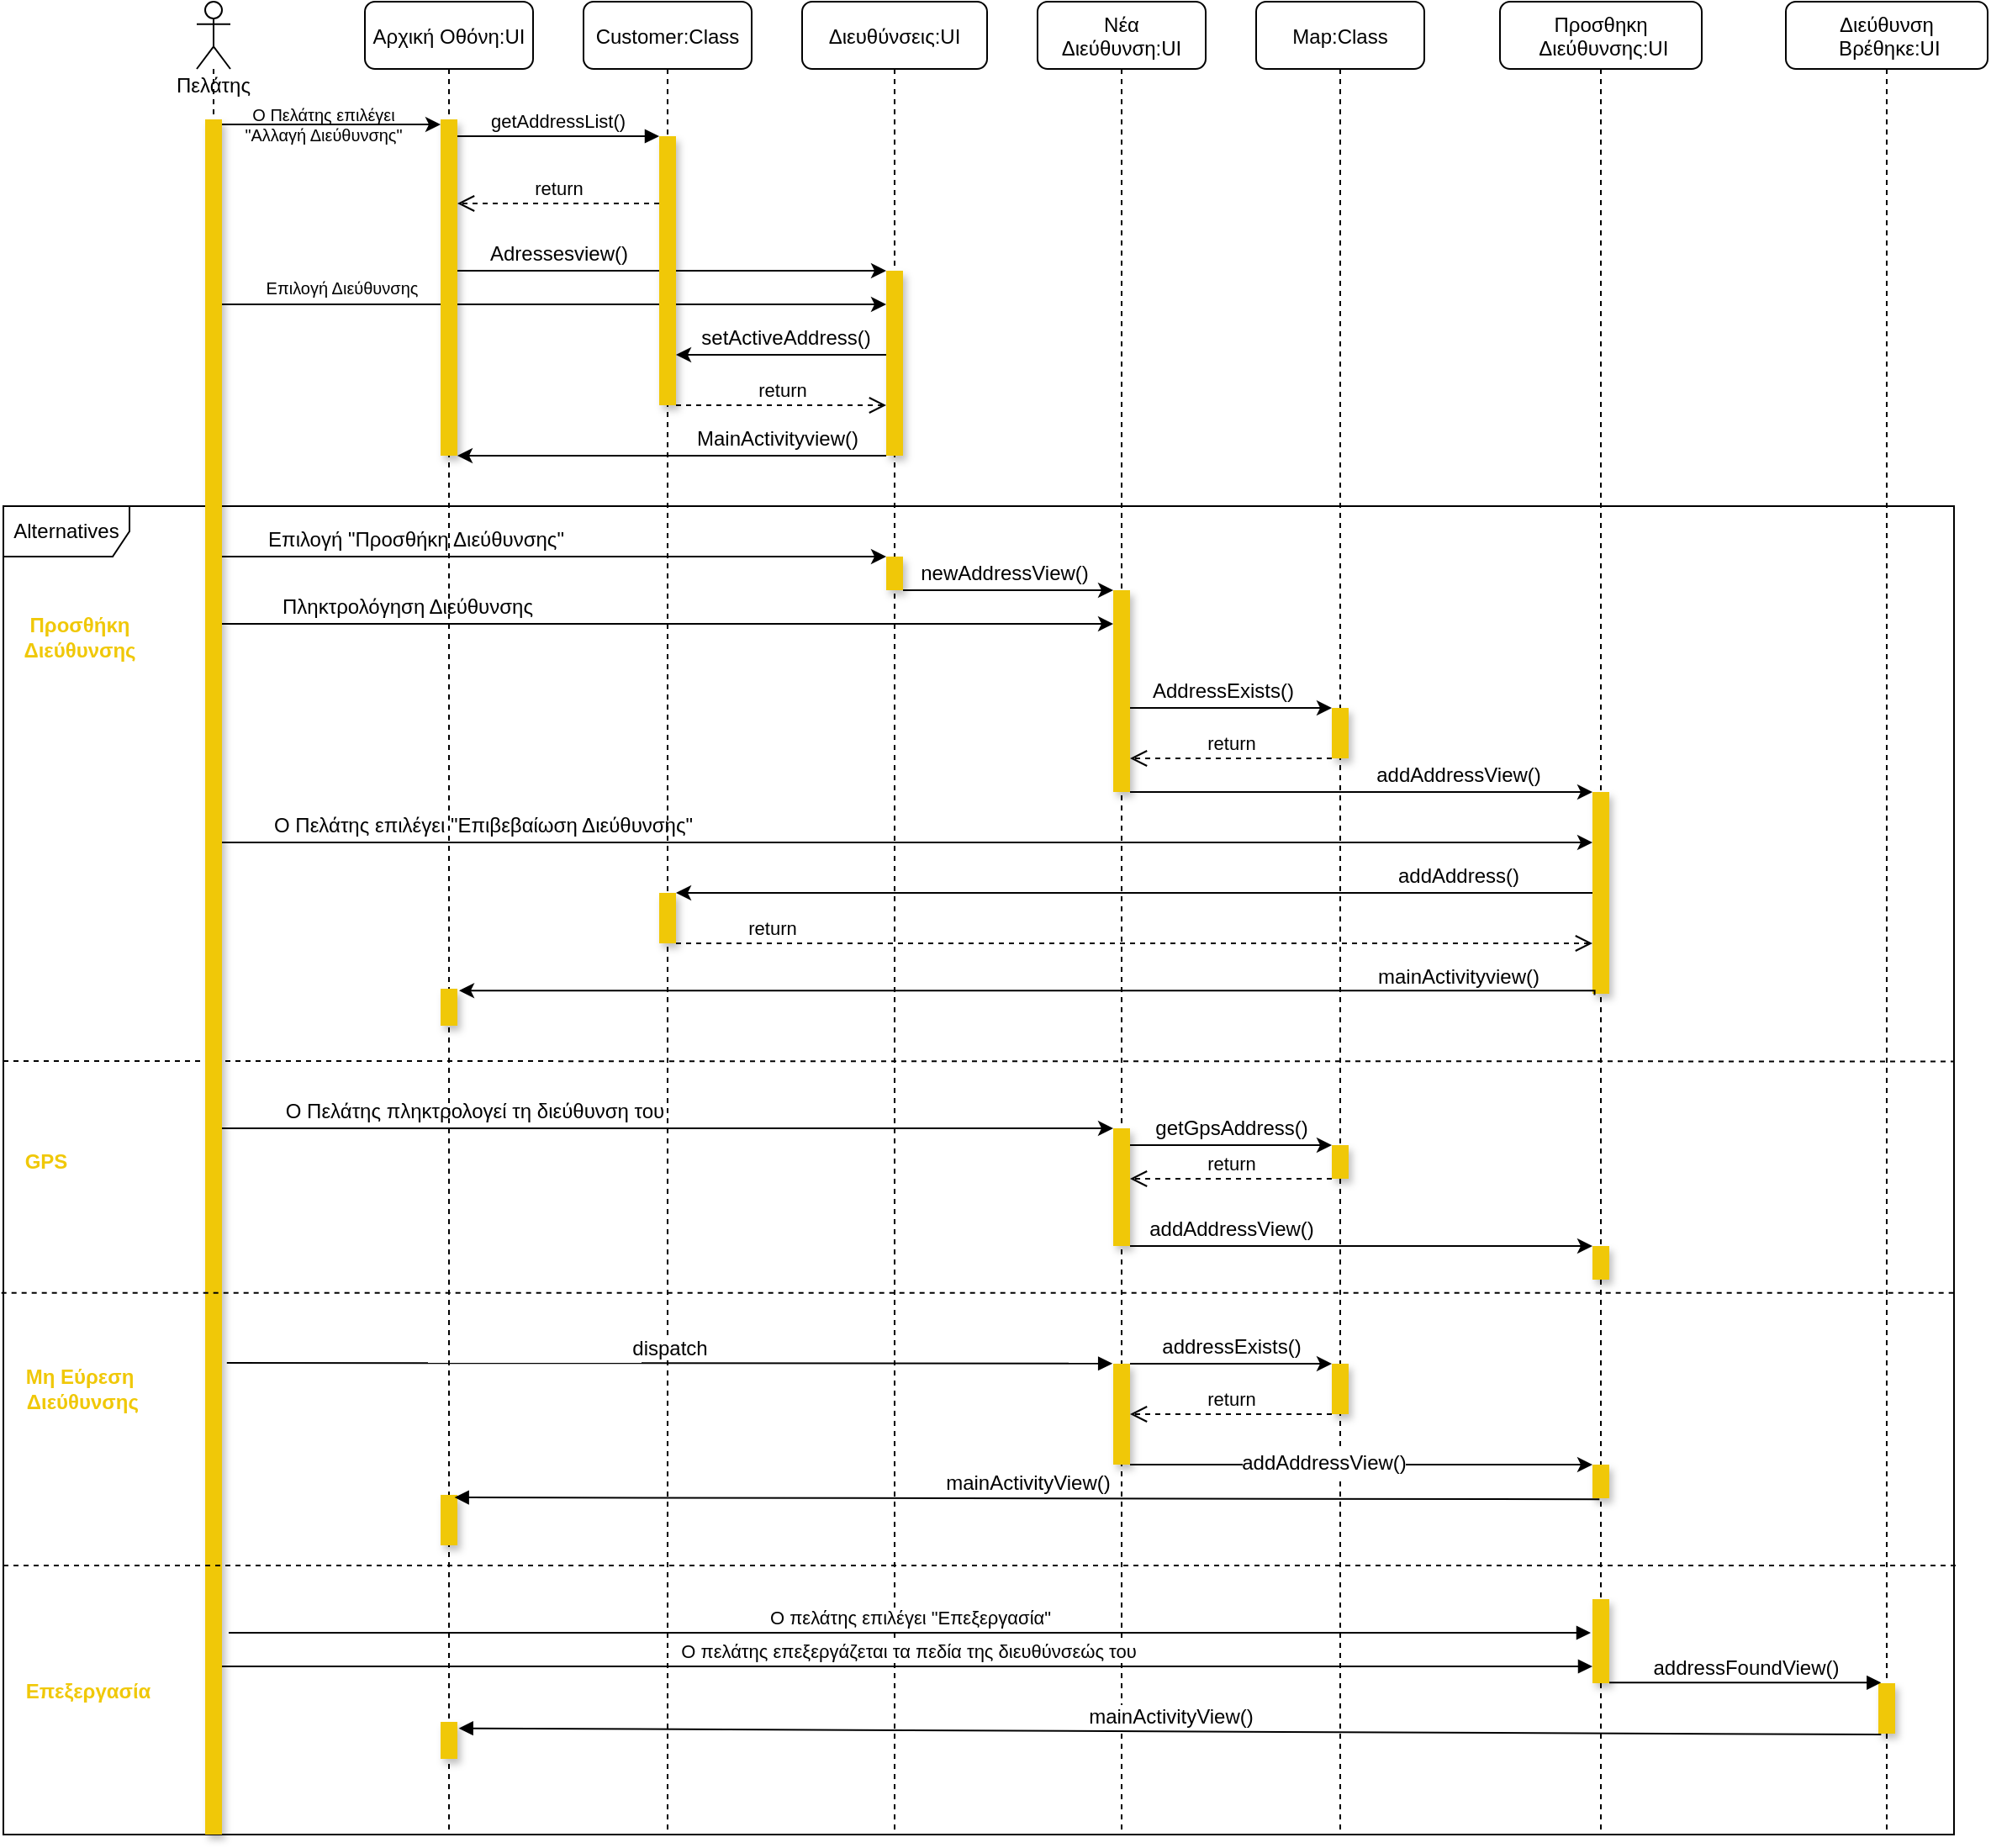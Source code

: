 <mxfile version="18.0.6" type="device"><diagram id="kgpKYQtTHZ0yAKxKKP6v" name="Page-1"><mxGraphModel dx="655" dy="521" grid="1" gridSize="10" guides="1" tooltips="1" connect="1" arrows="1" fold="1" page="1" pageScale="1" pageWidth="850" pageHeight="1100" math="0" shadow="0"><root><mxCell id="0"/><mxCell id="1" parent="0"/><mxCell id="HkhpPKgz1StIO--WnD1c-4" value="Alternatives" style="shape=umlFrame;whiteSpace=wrap;html=1;shadow=0;fillColor=#FFFFFF;gradientColor=none;width=75;height=30;" parent="1" vertex="1"><mxGeometry x="360" y="530" width="1160" height="790" as="geometry"/></mxCell><mxCell id="HkhpPKgz1StIO--WnD1c-1" style="edgeStyle=orthogonalEdgeStyle;rounded=0;orthogonalLoop=1;jettySize=auto;html=1;" parent="1" source="HkhpPKgz1StIO--WnD1c-14" target="HkhpPKgz1StIO--WnD1c-18" edge="1"><mxGeometry relative="1" as="geometry"><Array as="points"><mxPoint x="785" y="410"/><mxPoint x="785" y="410"/></Array></mxGeometry></mxCell><mxCell id="HkhpPKgz1StIO--WnD1c-2" value="Επιλογή Διεύθυνσης" style="edgeLabel;html=1;align=center;verticalAlign=middle;resizable=0;points=[];fontSize=10;" parent="HkhpPKgz1StIO--WnD1c-1" vertex="1" connectable="0"><mxGeometry x="-0.725" y="1" relative="1" as="geometry"><mxPoint x="16" y="-9" as="offset"/></mxGeometry></mxCell><mxCell id="HkhpPKgz1StIO--WnD1c-3" style="edgeStyle=orthogonalEdgeStyle;rounded=0;orthogonalLoop=1;jettySize=auto;html=1;" parent="1" source="HkhpPKgz1StIO--WnD1c-6" target="HkhpPKgz1StIO--WnD1c-18" edge="1"><mxGeometry relative="1" as="geometry"><Array as="points"><mxPoint x="695" y="390"/><mxPoint x="695" y="390"/></Array></mxGeometry></mxCell><mxCell id="HkhpPKgz1StIO--WnD1c-5" value="Αρχική Οθόνη:UI" style="shape=umlLifeline;perimeter=lifelinePerimeter;container=1;collapsible=0;recursiveResize=0;rounded=1;shadow=0;strokeWidth=1;" parent="1" vertex="1"><mxGeometry x="575" y="230" width="100" height="1090" as="geometry"/></mxCell><mxCell id="HkhpPKgz1StIO--WnD1c-6" value="" style="points=[];perimeter=orthogonalPerimeter;rounded=0;shadow=1;strokeWidth=1;gradientColor=none;fillColor=#F0C808;strokeColor=none;" parent="HkhpPKgz1StIO--WnD1c-5" vertex="1"><mxGeometry x="45" y="70" width="10" height="200" as="geometry"/></mxCell><mxCell id="HkhpPKgz1StIO--WnD1c-7" value="" style="html=1;points=[];perimeter=orthogonalPerimeter;shadow=1;fillColor=#F0C808;gradientColor=none;fontColor=#000000;strokeColor=none;" parent="HkhpPKgz1StIO--WnD1c-5" vertex="1"><mxGeometry x="45" y="587" width="10" height="22" as="geometry"/></mxCell><mxCell id="ZvnxhsR4BzMK4gUxpzhz-13" value="" style="html=1;points=[];perimeter=orthogonalPerimeter;shadow=1;fillColor=#F0C808;gradientColor=none;fontColor=#000000;strokeColor=none;" vertex="1" parent="HkhpPKgz1StIO--WnD1c-5"><mxGeometry x="45" y="1023" width="10" height="22" as="geometry"/></mxCell><mxCell id="ZvnxhsR4BzMK4gUxpzhz-21" value="" style="points=[];perimeter=orthogonalPerimeter;rounded=0;shadow=1;strokeWidth=1;fillColor=#F0C808;strokeColor=none;" vertex="1" parent="HkhpPKgz1StIO--WnD1c-5"><mxGeometry x="45" y="888" width="10" height="30" as="geometry"/></mxCell><mxCell id="HkhpPKgz1StIO--WnD1c-9" value="Customer:Class" style="shape=umlLifeline;perimeter=lifelinePerimeter;container=1;collapsible=0;recursiveResize=0;rounded=1;shadow=0;strokeWidth=1;" parent="1" vertex="1"><mxGeometry x="705" y="230" width="100" height="1090" as="geometry"/></mxCell><mxCell id="HkhpPKgz1StIO--WnD1c-10" value="" style="points=[];perimeter=orthogonalPerimeter;rounded=0;shadow=1;strokeWidth=1;fillColor=#F0C808;strokeColor=none;" parent="HkhpPKgz1StIO--WnD1c-9" vertex="1"><mxGeometry x="45" y="80" width="10" height="160" as="geometry"/></mxCell><mxCell id="HkhpPKgz1StIO--WnD1c-11" value="" style="html=1;points=[];perimeter=orthogonalPerimeter;shadow=1;fillColor=#F0C808;gradientColor=none;fontColor=#000000;strokeColor=none;" parent="HkhpPKgz1StIO--WnD1c-9" vertex="1"><mxGeometry x="45" y="530" width="10" height="30" as="geometry"/></mxCell><mxCell id="HkhpPKgz1StIO--WnD1c-64" value="" style="endArrow=none;dashed=1;html=1;rounded=0;fontColor=#F0C808;exitX=-0.001;exitY=0.548;exitDx=0;exitDy=0;exitPerimeter=0;entryX=1;entryY=0.418;entryDx=0;entryDy=0;entryPerimeter=0;" parent="HkhpPKgz1StIO--WnD1c-9" edge="1" target="HkhpPKgz1StIO--WnD1c-4"><mxGeometry width="50" height="50" relative="1" as="geometry"><mxPoint x="-345.0" y="630.0" as="sourcePoint"/><mxPoint x="676.02" y="630.0" as="targetPoint"/></mxGeometry></mxCell><mxCell id="HkhpPKgz1StIO--WnD1c-12" value="getAddressList()" style="verticalAlign=bottom;endArrow=block;entryX=0;entryY=0;shadow=0;strokeWidth=1;" parent="1" source="HkhpPKgz1StIO--WnD1c-6" target="HkhpPKgz1StIO--WnD1c-10" edge="1"><mxGeometry relative="1" as="geometry"><mxPoint x="500" y="310" as="sourcePoint"/></mxGeometry></mxCell><mxCell id="HkhpPKgz1StIO--WnD1c-13" value="Πελάτης" style="shape=umlLifeline;participant=umlActor;perimeter=lifelinePerimeter;whiteSpace=wrap;html=1;container=1;collapsible=0;recursiveResize=0;verticalAlign=top;spacingTop=36;outlineConnect=0;" parent="1" vertex="1"><mxGeometry x="475" y="230" width="20" height="1090" as="geometry"/></mxCell><mxCell id="HkhpPKgz1StIO--WnD1c-14" value="" style="html=1;points=[];perimeter=orthogonalPerimeter;fillColor=#F0C808;strokeColor=none;shadow=1;" parent="HkhpPKgz1StIO--WnD1c-13" vertex="1"><mxGeometry x="5" y="70" width="10" height="1020" as="geometry"/></mxCell><mxCell id="HkhpPKgz1StIO--WnD1c-15" style="edgeStyle=orthogonalEdgeStyle;rounded=0;orthogonalLoop=1;jettySize=auto;html=1;" parent="1" edge="1"><mxGeometry relative="1" as="geometry"><Array as="points"><mxPoint x="575" y="303"/><mxPoint x="575" y="303"/></Array><mxPoint x="490" y="303" as="sourcePoint"/><mxPoint x="620" y="303" as="targetPoint"/></mxGeometry></mxCell><mxCell id="HkhpPKgz1StIO--WnD1c-16" value="return" style="html=1;verticalAlign=bottom;endArrow=open;dashed=1;endSize=8;rounded=0;" parent="1" source="HkhpPKgz1StIO--WnD1c-10" target="HkhpPKgz1StIO--WnD1c-6" edge="1"><mxGeometry relative="1" as="geometry"><mxPoint x="815" y="360" as="sourcePoint"/><mxPoint x="735" y="360" as="targetPoint"/><Array as="points"><mxPoint x="685" y="350"/></Array></mxGeometry></mxCell><mxCell id="HkhpPKgz1StIO--WnD1c-17" value="Διευθύνσεις:UI" style="shape=umlLifeline;perimeter=lifelinePerimeter;container=1;collapsible=0;recursiveResize=0;rounded=1;shadow=0;strokeWidth=1;" parent="1" vertex="1"><mxGeometry x="835" y="230" width="110" height="1090" as="geometry"/></mxCell><mxCell id="HkhpPKgz1StIO--WnD1c-18" value="" style="points=[];perimeter=orthogonalPerimeter;rounded=0;shadow=1;strokeWidth=1;fillColor=#F0C808;strokeColor=none;" parent="HkhpPKgz1StIO--WnD1c-17" vertex="1"><mxGeometry x="50" y="160" width="10" height="110" as="geometry"/></mxCell><mxCell id="HkhpPKgz1StIO--WnD1c-19" value="" style="points=[];perimeter=orthogonalPerimeter;rounded=0;shadow=1;strokeWidth=1;fillColor=#F0C808;strokeColor=none;" parent="HkhpPKgz1StIO--WnD1c-17" vertex="1"><mxGeometry x="50" y="330" width="10" height="20" as="geometry"/></mxCell><mxCell id="HkhpPKgz1StIO--WnD1c-20" value="Adressesview()" style="text;html=1;align=center;verticalAlign=middle;resizable=0;points=[];autosize=1;strokeColor=none;fillColor=none;" parent="1" vertex="1"><mxGeometry x="640" y="370" width="100" height="20" as="geometry"/></mxCell><mxCell id="HkhpPKgz1StIO--WnD1c-21" style="edgeStyle=orthogonalEdgeStyle;rounded=0;orthogonalLoop=1;jettySize=auto;html=1;" parent="1" source="HkhpPKgz1StIO--WnD1c-18" target="HkhpPKgz1StIO--WnD1c-10" edge="1"><mxGeometry relative="1" as="geometry"><Array as="points"><mxPoint x="815" y="440"/><mxPoint x="815" y="440"/></Array></mxGeometry></mxCell><mxCell id="HkhpPKgz1StIO--WnD1c-22" value="setActiveAddress()" style="text;html=1;align=center;verticalAlign=middle;resizable=0;points=[];autosize=1;strokeColor=none;fillColor=none;" parent="1" vertex="1"><mxGeometry x="765" y="420" width="120" height="20" as="geometry"/></mxCell><mxCell id="HkhpPKgz1StIO--WnD1c-23" value="return" style="html=1;verticalAlign=bottom;endArrow=open;dashed=1;endSize=8;rounded=0;" parent="1" source="HkhpPKgz1StIO--WnD1c-10" target="HkhpPKgz1StIO--WnD1c-18" edge="1"><mxGeometry relative="1" as="geometry"><mxPoint x="785" y="470" as="sourcePoint"/><mxPoint x="815" y="470" as="targetPoint"/><Array as="points"><mxPoint x="775" y="470"/></Array></mxGeometry></mxCell><mxCell id="HkhpPKgz1StIO--WnD1c-24" style="edgeStyle=orthogonalEdgeStyle;rounded=0;orthogonalLoop=1;jettySize=auto;html=1;" parent="1" source="HkhpPKgz1StIO--WnD1c-18" target="HkhpPKgz1StIO--WnD1c-6" edge="1"><mxGeometry relative="1" as="geometry"><Array as="points"><mxPoint x="755" y="500"/><mxPoint x="755" y="500"/></Array></mxGeometry></mxCell><mxCell id="HkhpPKgz1StIO--WnD1c-25" value="MainActivityview()" style="text;html=1;align=center;verticalAlign=middle;resizable=0;points=[];autosize=1;strokeColor=none;fillColor=none;" parent="1" vertex="1"><mxGeometry x="765" y="480" width="110" height="20" as="geometry"/></mxCell><mxCell id="HkhpPKgz1StIO--WnD1c-26" style="edgeStyle=orthogonalEdgeStyle;rounded=0;orthogonalLoop=1;jettySize=auto;html=1;" parent="1" source="HkhpPKgz1StIO--WnD1c-14" edge="1"><mxGeometry relative="1" as="geometry"><mxPoint x="885" y="560" as="targetPoint"/><Array as="points"><mxPoint x="585" y="560"/><mxPoint x="585" y="560"/></Array></mxGeometry></mxCell><mxCell id="HkhpPKgz1StIO--WnD1c-27" value="Επιλογή &quot;Προσθήκη Διεύθυνσης&quot;" style="text;html=1;align=center;verticalAlign=middle;resizable=0;points=[];autosize=1;strokeColor=none;fillColor=none;" parent="1" vertex="1"><mxGeometry x="505" y="540" width="200" height="20" as="geometry"/></mxCell><mxCell id="HkhpPKgz1StIO--WnD1c-28" value="Νέα &#10;Διεύθυνση:UI" style="shape=umlLifeline;perimeter=lifelinePerimeter;container=1;collapsible=0;recursiveResize=0;rounded=1;shadow=0;strokeWidth=1;" parent="1" vertex="1"><mxGeometry x="975" y="230" width="100" height="1090" as="geometry"/></mxCell><mxCell id="HkhpPKgz1StIO--WnD1c-29" value="" style="points=[];perimeter=orthogonalPerimeter;rounded=0;shadow=1;strokeWidth=1;fillColor=#F0C808;strokeColor=none;" parent="HkhpPKgz1StIO--WnD1c-28" vertex="1"><mxGeometry x="45" y="350" width="10" height="120" as="geometry"/></mxCell><mxCell id="HkhpPKgz1StIO--WnD1c-30" value="" style="points=[];perimeter=orthogonalPerimeter;rounded=0;shadow=1;strokeWidth=1;fillColor=#F0C808;strokeColor=none;" parent="HkhpPKgz1StIO--WnD1c-28" vertex="1"><mxGeometry x="45" y="670" width="10" height="70" as="geometry"/></mxCell><mxCell id="HkhpPKgz1StIO--WnD1c-31" value="" style="points=[];perimeter=orthogonalPerimeter;rounded=0;shadow=1;strokeWidth=1;fillColor=#F0C808;strokeColor=none;" parent="HkhpPKgz1StIO--WnD1c-28" vertex="1"><mxGeometry x="45" y="810" width="10" height="60" as="geometry"/></mxCell><mxCell id="HkhpPKgz1StIO--WnD1c-32" style="edgeStyle=orthogonalEdgeStyle;rounded=0;orthogonalLoop=1;jettySize=auto;html=1;" parent="1" source="HkhpPKgz1StIO--WnD1c-19" target="HkhpPKgz1StIO--WnD1c-29" edge="1"><mxGeometry relative="1" as="geometry"><Array as="points"><mxPoint x="890" y="580"/></Array></mxGeometry></mxCell><mxCell id="HkhpPKgz1StIO--WnD1c-33" style="edgeStyle=orthogonalEdgeStyle;rounded=0;orthogonalLoop=1;jettySize=auto;html=1;" parent="1" source="HkhpPKgz1StIO--WnD1c-14" target="HkhpPKgz1StIO--WnD1c-29" edge="1"><mxGeometry relative="1" as="geometry"><Array as="points"><mxPoint x="745" y="600"/><mxPoint x="745" y="600"/></Array></mxGeometry></mxCell><mxCell id="HkhpPKgz1StIO--WnD1c-34" value="Πληκτρολόγηση Διεύθυνσης" style="text;html=1;align=center;verticalAlign=middle;resizable=0;points=[];autosize=1;strokeColor=none;fillColor=none;" parent="1" vertex="1"><mxGeometry x="510" y="580" width="180" height="20" as="geometry"/></mxCell><mxCell id="HkhpPKgz1StIO--WnD1c-35" value="Map:Class" style="shape=umlLifeline;perimeter=lifelinePerimeter;container=1;collapsible=0;recursiveResize=0;rounded=1;shadow=0;strokeWidth=1;" parent="1" vertex="1"><mxGeometry x="1105" y="230" width="100" height="1090" as="geometry"/></mxCell><mxCell id="HkhpPKgz1StIO--WnD1c-36" value="" style="points=[];perimeter=orthogonalPerimeter;rounded=0;shadow=1;strokeWidth=1;fillColor=#F0C808;strokeColor=none;" parent="HkhpPKgz1StIO--WnD1c-35" vertex="1"><mxGeometry x="45" y="420" width="10" height="30" as="geometry"/></mxCell><mxCell id="HkhpPKgz1StIO--WnD1c-37" value="" style="points=[];perimeter=orthogonalPerimeter;rounded=0;shadow=1;strokeWidth=1;fillColor=#F0C808;strokeColor=none;" parent="HkhpPKgz1StIO--WnD1c-35" vertex="1"><mxGeometry x="45" y="680" width="10" height="20" as="geometry"/></mxCell><mxCell id="HkhpPKgz1StIO--WnD1c-38" value="" style="points=[];perimeter=orthogonalPerimeter;rounded=0;shadow=1;strokeWidth=1;fillColor=#F0C808;strokeColor=none;" parent="HkhpPKgz1StIO--WnD1c-35" vertex="1"><mxGeometry x="45" y="810" width="10" height="30" as="geometry"/></mxCell><mxCell id="ZvnxhsR4BzMK4gUxpzhz-19" style="edgeStyle=orthogonalEdgeStyle;rounded=0;orthogonalLoop=1;jettySize=auto;html=1;fontColor=#000000;" edge="1" parent="HkhpPKgz1StIO--WnD1c-35"><mxGeometry relative="1" as="geometry"><Array as="points"><mxPoint x="110" y="870"/><mxPoint x="110" y="870"/></Array><mxPoint x="-75" y="870" as="sourcePoint"/><mxPoint x="200" y="870" as="targetPoint"/></mxGeometry></mxCell><mxCell id="ZvnxhsR4BzMK4gUxpzhz-20" value="addAddressView()" style="edgeLabel;html=1;align=center;verticalAlign=middle;resizable=0;points=[];fontSize=12;" vertex="1" connectable="0" parent="ZvnxhsR4BzMK4gUxpzhz-19"><mxGeometry x="-0.164" y="1" relative="1" as="geometry"><mxPoint as="offset"/></mxGeometry></mxCell><mxCell id="HkhpPKgz1StIO--WnD1c-39" style="edgeStyle=orthogonalEdgeStyle;rounded=0;orthogonalLoop=1;jettySize=auto;html=1;" parent="1" source="HkhpPKgz1StIO--WnD1c-29" target="HkhpPKgz1StIO--WnD1c-36" edge="1"><mxGeometry relative="1" as="geometry"><Array as="points"><mxPoint x="1085" y="650"/><mxPoint x="1085" y="650"/></Array></mxGeometry></mxCell><mxCell id="HkhpPKgz1StIO--WnD1c-40" value="AddressExists()" style="text;html=1;align=center;verticalAlign=middle;resizable=0;points=[];autosize=1;strokeColor=none;fillColor=none;" parent="1" vertex="1"><mxGeometry x="1035" y="630" width="100" height="20" as="geometry"/></mxCell><mxCell id="HkhpPKgz1StIO--WnD1c-41" value="return" style="html=1;verticalAlign=bottom;endArrow=open;dashed=1;endSize=8;rounded=0;" parent="1" source="HkhpPKgz1StIO--WnD1c-36" target="HkhpPKgz1StIO--WnD1c-29" edge="1"><mxGeometry relative="1" as="geometry"><mxPoint x="885" y="650" as="sourcePoint"/><mxPoint x="805" y="650" as="targetPoint"/><Array as="points"><mxPoint x="1085" y="680"/></Array></mxGeometry></mxCell><mxCell id="HkhpPKgz1StIO--WnD1c-42" value="&#10;Προσθηκη&#10; Διεύθυνσης:UI&#10;" style="shape=umlLifeline;perimeter=lifelinePerimeter;container=1;collapsible=0;recursiveResize=0;rounded=1;shadow=0;strokeWidth=1;fontSize=12;" parent="1" vertex="1"><mxGeometry x="1250" y="230" width="120" height="1090" as="geometry"/></mxCell><mxCell id="HkhpPKgz1StIO--WnD1c-43" value="" style="points=[];perimeter=orthogonalPerimeter;rounded=0;shadow=1;strokeWidth=1;fillColor=#F0C808;strokeColor=none;" parent="HkhpPKgz1StIO--WnD1c-42" vertex="1"><mxGeometry x="55" y="470" width="10" height="120" as="geometry"/></mxCell><mxCell id="HkhpPKgz1StIO--WnD1c-44" value="" style="points=[];perimeter=orthogonalPerimeter;rounded=0;shadow=1;strokeWidth=1;fillColor=#F0C808;strokeColor=none;" parent="HkhpPKgz1StIO--WnD1c-42" vertex="1"><mxGeometry x="55" y="740" width="10" height="20" as="geometry"/></mxCell><mxCell id="ZvnxhsR4BzMK4gUxpzhz-1" value="" style="points=[];perimeter=orthogonalPerimeter;rounded=0;shadow=1;strokeWidth=1;fillColor=#F0C808;strokeColor=none;" vertex="1" parent="HkhpPKgz1StIO--WnD1c-42"><mxGeometry x="55" y="950" width="10" height="50" as="geometry"/></mxCell><mxCell id="ZvnxhsR4BzMK4gUxpzhz-8" value="Ο πελάτης επεξεργάζεται τα πεδία της διευθύνσεώς του" style="html=1;verticalAlign=bottom;endArrow=block;rounded=0;" edge="1" parent="HkhpPKgz1StIO--WnD1c-42"><mxGeometry width="80" relative="1" as="geometry"><mxPoint x="-760" y="990" as="sourcePoint"/><mxPoint x="55" y="990" as="targetPoint"/></mxGeometry></mxCell><mxCell id="ZvnxhsR4BzMK4gUxpzhz-18" value="" style="points=[];perimeter=orthogonalPerimeter;rounded=0;shadow=1;strokeWidth=1;fillColor=#F0C808;strokeColor=none;" vertex="1" parent="HkhpPKgz1StIO--WnD1c-42"><mxGeometry x="55" y="870" width="10" height="20" as="geometry"/></mxCell><mxCell id="HkhpPKgz1StIO--WnD1c-45" style="edgeStyle=orthogonalEdgeStyle;rounded=0;orthogonalLoop=1;jettySize=auto;html=1;" parent="1" source="HkhpPKgz1StIO--WnD1c-29" target="HkhpPKgz1StIO--WnD1c-43" edge="1"><mxGeometry relative="1" as="geometry"><Array as="points"><mxPoint x="1095" y="700"/><mxPoint x="1095" y="700"/></Array></mxGeometry></mxCell><mxCell id="HkhpPKgz1StIO--WnD1c-46" value="addAddressView()" style="text;html=1;align=center;verticalAlign=middle;resizable=0;points=[];autosize=1;strokeColor=none;fillColor=none;" parent="1" vertex="1"><mxGeometry x="1170" y="680" width="110" height="20" as="geometry"/></mxCell><mxCell id="HkhpPKgz1StIO--WnD1c-47" style="edgeStyle=orthogonalEdgeStyle;rounded=0;orthogonalLoop=1;jettySize=auto;html=1;" parent="1" source="HkhpPKgz1StIO--WnD1c-14" target="HkhpPKgz1StIO--WnD1c-43" edge="1"><mxGeometry relative="1" as="geometry"><Array as="points"><mxPoint x="895" y="730"/><mxPoint x="895" y="730"/></Array></mxGeometry></mxCell><mxCell id="HkhpPKgz1StIO--WnD1c-48" value="Ο Πελάτης επιλέγει &quot;Επιβεβαίωση Διεύθυνσης&quot;" style="text;html=1;align=center;verticalAlign=middle;resizable=0;points=[];autosize=1;strokeColor=none;fillColor=none;" parent="1" vertex="1"><mxGeometry x="500" y="710" width="290" height="20" as="geometry"/></mxCell><mxCell id="HkhpPKgz1StIO--WnD1c-49" style="edgeStyle=orthogonalEdgeStyle;rounded=0;orthogonalLoop=1;jettySize=auto;html=1;" parent="1" source="HkhpPKgz1StIO--WnD1c-43" target="HkhpPKgz1StIO--WnD1c-11" edge="1"><mxGeometry relative="1" as="geometry"><Array as="points"><mxPoint x="1025" y="760"/><mxPoint x="1025" y="760"/></Array></mxGeometry></mxCell><mxCell id="HkhpPKgz1StIO--WnD1c-50" value="addAddress()" style="text;html=1;align=center;verticalAlign=middle;resizable=0;points=[];autosize=1;strokeColor=none;fillColor=none;" parent="1" vertex="1"><mxGeometry x="1180" y="740" width="90" height="20" as="geometry"/></mxCell><mxCell id="HkhpPKgz1StIO--WnD1c-51" value="return" style="html=1;verticalAlign=bottom;endArrow=open;dashed=1;endSize=8;rounded=0;" parent="1" source="HkhpPKgz1StIO--WnD1c-11" target="HkhpPKgz1StIO--WnD1c-43" edge="1"><mxGeometry x="-0.792" relative="1" as="geometry"><mxPoint x="925" y="770" as="sourcePoint"/><mxPoint x="845" y="770" as="targetPoint"/><Array as="points"><mxPoint x="1005" y="790"/></Array><mxPoint as="offset"/></mxGeometry></mxCell><mxCell id="HkhpPKgz1StIO--WnD1c-52" value="mainActivityview()" style="text;html=1;align=center;verticalAlign=middle;resizable=0;points=[];autosize=1;strokeColor=none;fillColor=none;" parent="1" vertex="1"><mxGeometry x="1170" y="800" width="110" height="20" as="geometry"/></mxCell><mxCell id="HkhpPKgz1StIO--WnD1c-53" value="newAddressView()" style="text;html=1;align=center;verticalAlign=middle;resizable=0;points=[];autosize=1;strokeColor=none;fillColor=none;" parent="1" vertex="1"><mxGeometry x="895" y="560" width="120" height="20" as="geometry"/></mxCell><mxCell id="HkhpPKgz1StIO--WnD1c-54" value="Προσθήκη&lt;br&gt;Διεύθυνσης" style="text;html=1;align=center;verticalAlign=middle;resizable=0;points=[];autosize=1;strokeColor=none;fillColor=none;fontColor=#F0C808;fontStyle=1" parent="1" vertex="1"><mxGeometry x="365" y="593" width="80" height="30" as="geometry"/></mxCell><mxCell id="HkhpPKgz1StIO--WnD1c-55" value="" style="endArrow=none;dashed=1;html=1;rounded=0;fontColor=#F0C808;exitX=-0.001;exitY=0.548;exitDx=0;exitDy=0;exitPerimeter=0;entryX=1;entryY=0.548;entryDx=0;entryDy=0;entryPerimeter=0;" parent="1" edge="1"><mxGeometry width="50" height="50" relative="1" as="geometry"><mxPoint x="358.84" y="997.84" as="sourcePoint"/><mxPoint x="1520" y="997.84" as="targetPoint"/></mxGeometry></mxCell><mxCell id="HkhpPKgz1StIO--WnD1c-56" value="GPS" style="text;html=1;align=center;verticalAlign=middle;resizable=0;points=[];autosize=1;strokeColor=none;fillColor=none;fontColor=#F0C808;fontStyle=1" parent="1" vertex="1"><mxGeometry x="365" y="910" width="40" height="20" as="geometry"/></mxCell><mxCell id="HkhpPKgz1StIO--WnD1c-57" style="edgeStyle=orthogonalEdgeStyle;rounded=0;orthogonalLoop=1;jettySize=auto;html=1;fontColor=#F0C808;" parent="1" source="HkhpPKgz1StIO--WnD1c-14" target="HkhpPKgz1StIO--WnD1c-30" edge="1"><mxGeometry relative="1" as="geometry"><Array as="points"><mxPoint x="755" y="900"/><mxPoint x="755" y="900"/></Array></mxGeometry></mxCell><mxCell id="HkhpPKgz1StIO--WnD1c-58" value="&lt;font color=&quot;#000000&quot;&gt;O Πελάτης πληκτρολογεί τη διεύθυνση του&lt;/font&gt;" style="text;html=1;align=center;verticalAlign=middle;resizable=0;points=[];autosize=1;strokeColor=none;fillColor=none;fontColor=#F0C808;" parent="1" vertex="1"><mxGeometry x="510" y="880" width="260" height="20" as="geometry"/></mxCell><mxCell id="HkhpPKgz1StIO--WnD1c-59" style="edgeStyle=orthogonalEdgeStyle;rounded=0;orthogonalLoop=1;jettySize=auto;html=1;fontColor=#000000;" parent="1" source="HkhpPKgz1StIO--WnD1c-30" target="HkhpPKgz1StIO--WnD1c-37" edge="1"><mxGeometry relative="1" as="geometry"><Array as="points"><mxPoint x="1115" y="910"/><mxPoint x="1115" y="910"/></Array></mxGeometry></mxCell><mxCell id="HkhpPKgz1StIO--WnD1c-60" value="getGpsAddress()" style="text;html=1;align=center;verticalAlign=middle;resizable=0;points=[];autosize=1;strokeColor=none;fillColor=none;fontColor=#000000;" parent="1" vertex="1"><mxGeometry x="1035" y="890" width="110" height="20" as="geometry"/></mxCell><mxCell id="HkhpPKgz1StIO--WnD1c-61" value="return" style="html=1;verticalAlign=bottom;endArrow=open;dashed=1;endSize=8;rounded=0;fontColor=#000000;" parent="1" source="HkhpPKgz1StIO--WnD1c-37" target="HkhpPKgz1StIO--WnD1c-30" edge="1"><mxGeometry relative="1" as="geometry"><mxPoint x="1115" y="940" as="sourcePoint"/><mxPoint x="1035" y="940" as="targetPoint"/><Array as="points"><mxPoint x="1095" y="930"/></Array></mxGeometry></mxCell><mxCell id="HkhpPKgz1StIO--WnD1c-62" style="edgeStyle=orthogonalEdgeStyle;rounded=0;orthogonalLoop=1;jettySize=auto;html=1;fontColor=#000000;" parent="1" source="HkhpPKgz1StIO--WnD1c-30" target="HkhpPKgz1StIO--WnD1c-44" edge="1"><mxGeometry relative="1" as="geometry"><Array as="points"><mxPoint x="1215" y="970"/><mxPoint x="1215" y="970"/></Array></mxGeometry></mxCell><mxCell id="HkhpPKgz1StIO--WnD1c-63" value="addAddressView()" style="text;html=1;align=center;verticalAlign=middle;resizable=0;points=[];autosize=1;strokeColor=none;fillColor=none;fontColor=#000000;" parent="1" vertex="1"><mxGeometry x="1035" y="950" width="110" height="20" as="geometry"/></mxCell><mxCell id="HkhpPKgz1StIO--WnD1c-65" value="Μη Εύρεση&lt;br&gt;&amp;nbsp;Διεύθυνσης" style="text;html=1;align=center;verticalAlign=middle;resizable=0;points=[];autosize=1;strokeColor=none;fillColor=none;fontColor=#F0C808;fontStyle=1" parent="1" vertex="1"><mxGeometry x="360" y="1040" width="90" height="30" as="geometry"/></mxCell><mxCell id="HkhpPKgz1StIO--WnD1c-66" value="addressExists()" style="text;html=1;align=center;verticalAlign=middle;resizable=0;points=[];autosize=1;strokeColor=none;fillColor=none;" parent="1" vertex="1"><mxGeometry x="1040" y="1020" width="100" height="20" as="geometry"/></mxCell><mxCell id="HkhpPKgz1StIO--WnD1c-67" style="edgeStyle=orthogonalEdgeStyle;rounded=0;orthogonalLoop=1;jettySize=auto;html=1;fontColor=#000000;" parent="1" source="HkhpPKgz1StIO--WnD1c-31" target="HkhpPKgz1StIO--WnD1c-38" edge="1"><mxGeometry relative="1" as="geometry"><Array as="points"><mxPoint x="1095" y="1040"/><mxPoint x="1095" y="1040"/></Array></mxGeometry></mxCell><mxCell id="HkhpPKgz1StIO--WnD1c-68" value="return" style="html=1;verticalAlign=bottom;endArrow=open;dashed=1;endSize=8;rounded=0;fontColor=#000000;" parent="1" source="HkhpPKgz1StIO--WnD1c-38" target="HkhpPKgz1StIO--WnD1c-31" edge="1"><mxGeometry relative="1" as="geometry"><mxPoint x="1125" y="1070" as="sourcePoint"/><mxPoint x="1045" y="1070" as="targetPoint"/><Array as="points"><mxPoint x="1085" y="1070"/></Array></mxGeometry></mxCell><mxCell id="HkhpPKgz1StIO--WnD1c-72" value="Ο Πελάτης επιλέγει &lt;br style=&quot;font-size: 10px;&quot;&gt;&quot;Αλλαγή Διεύθυνσης&quot;" style="text;html=1;align=center;verticalAlign=middle;resizable=0;points=[];autosize=1;strokeColor=none;fillColor=none;fontSize=10;" parent="1" vertex="1"><mxGeometry x="490" y="288" width="120" height="30" as="geometry"/></mxCell><mxCell id="ZvnxhsR4BzMK4gUxpzhz-3" value="Ο πελάτης επιλέγει &quot;Επεξεργασία&quot;" style="html=1;verticalAlign=bottom;endArrow=block;rounded=0;" edge="1" parent="1"><mxGeometry width="80" relative="1" as="geometry"><mxPoint x="494" y="1200" as="sourcePoint"/><mxPoint x="1304" y="1200" as="targetPoint"/></mxGeometry></mxCell><mxCell id="ZvnxhsR4BzMK4gUxpzhz-4" value="&#10;Διεύθυνση&#10; Βρέθηκε:UI&#10;" style="shape=umlLifeline;perimeter=lifelinePerimeter;container=1;collapsible=0;recursiveResize=0;rounded=1;shadow=0;strokeWidth=1;fontSize=12;" vertex="1" parent="1"><mxGeometry x="1420" y="230" width="120" height="1090" as="geometry"/></mxCell><mxCell id="ZvnxhsR4BzMK4gUxpzhz-7" value="" style="points=[];perimeter=orthogonalPerimeter;rounded=0;shadow=1;strokeWidth=1;fillColor=#F0C808;strokeColor=none;" vertex="1" parent="ZvnxhsR4BzMK4gUxpzhz-4"><mxGeometry x="55" y="1000" width="10" height="30" as="geometry"/></mxCell><mxCell id="ZvnxhsR4BzMK4gUxpzhz-14" value="" style="endArrow=none;dashed=1;html=1;rounded=0;fontColor=#F0C808;exitX=-0.001;exitY=0.548;exitDx=0;exitDy=0;exitPerimeter=0;entryX=1;entryY=0.548;entryDx=0;entryDy=0;entryPerimeter=0;" edge="1" parent="ZvnxhsR4BzMK4gUxpzhz-4"><mxGeometry width="50" height="50" relative="1" as="geometry"><mxPoint x="-1060" y="930.0" as="sourcePoint"/><mxPoint x="101.16" y="930.0" as="targetPoint"/></mxGeometry></mxCell><mxCell id="HkhpPKgz1StIO--WnD1c-8" style="edgeStyle=orthogonalEdgeStyle;rounded=0;orthogonalLoop=1;jettySize=auto;html=1;entryX=1.1;entryY=0.05;entryDx=0;entryDy=0;entryPerimeter=0;exitX=0.125;exitY=1.006;exitDx=0;exitDy=0;exitPerimeter=0;" parent="1" target="HkhpPKgz1StIO--WnD1c-7" edge="1" source="HkhpPKgz1StIO--WnD1c-43"><mxGeometry relative="1" as="geometry"><mxPoint x="1295" y="819" as="sourcePoint"/><mxPoint x="650" y="820" as="targetPoint"/><Array as="points"><mxPoint x="1306" y="819"/></Array></mxGeometry></mxCell><mxCell id="ZvnxhsR4BzMK4gUxpzhz-10" value="addressFoundView()" style="html=1;verticalAlign=bottom;endArrow=block;rounded=0;fontSize=12;entryX=0.167;entryY=-0.011;entryDx=0;entryDy=0;entryPerimeter=0;" edge="1" parent="1" source="ZvnxhsR4BzMK4gUxpzhz-1" target="ZvnxhsR4BzMK4gUxpzhz-7"><mxGeometry width="80" relative="1" as="geometry"><mxPoint x="1320" y="1230" as="sourcePoint"/><mxPoint x="1400" y="1230" as="targetPoint"/></mxGeometry></mxCell><mxCell id="ZvnxhsR4BzMK4gUxpzhz-12" value="mainActivityView()" style="html=1;verticalAlign=bottom;endArrow=block;rounded=0;fontSize=12;exitX=0.167;exitY=1.017;exitDx=0;exitDy=0;exitPerimeter=0;entryX=1.083;entryY=0.174;entryDx=0;entryDy=0;entryPerimeter=0;" edge="1" parent="1" source="ZvnxhsR4BzMK4gUxpzhz-7" target="ZvnxhsR4BzMK4gUxpzhz-13"><mxGeometry width="80" relative="1" as="geometry"><mxPoint x="1325" y="1239.67" as="sourcePoint"/><mxPoint x="620" y="1250" as="targetPoint"/></mxGeometry></mxCell><mxCell id="ZvnxhsR4BzMK4gUxpzhz-15" value="Επεξεργασία" style="text;html=1;align=center;verticalAlign=middle;resizable=0;points=[];autosize=1;strokeColor=none;fillColor=none;fontColor=#F0C808;fontStyle=1" vertex="1" parent="1"><mxGeometry x="365" y="1225" width="90" height="20" as="geometry"/></mxCell><mxCell id="ZvnxhsR4BzMK4gUxpzhz-16" value="dispatch" style="html=1;verticalAlign=bottom;endArrow=block;rounded=0;fontSize=12;exitX=1.292;exitY=0.725;exitDx=0;exitDy=0;exitPerimeter=0;entryX=-0.042;entryY=-0.002;entryDx=0;entryDy=0;entryPerimeter=0;" edge="1" parent="1" source="HkhpPKgz1StIO--WnD1c-14" target="HkhpPKgz1StIO--WnD1c-31"><mxGeometry width="80" relative="1" as="geometry"><mxPoint x="530" y="1040" as="sourcePoint"/><mxPoint x="610" y="1040" as="targetPoint"/></mxGeometry></mxCell><mxCell id="ZvnxhsR4BzMK4gUxpzhz-22" value="mainActivityView()" style="html=1;verticalAlign=bottom;endArrow=block;rounded=0;fontSize=12;exitX=0.417;exitY=1.033;exitDx=0;exitDy=0;exitPerimeter=0;entryX=0.833;entryY=0.05;entryDx=0;entryDy=0;entryPerimeter=0;" edge="1" parent="1" source="ZvnxhsR4BzMK4gUxpzhz-18" target="ZvnxhsR4BzMK4gUxpzhz-21"><mxGeometry width="80" relative="1" as="geometry"><mxPoint x="870" y="1139.67" as="sourcePoint"/><mxPoint x="175.83" y="1156.828" as="targetPoint"/></mxGeometry></mxCell></root></mxGraphModel></diagram></mxfile>